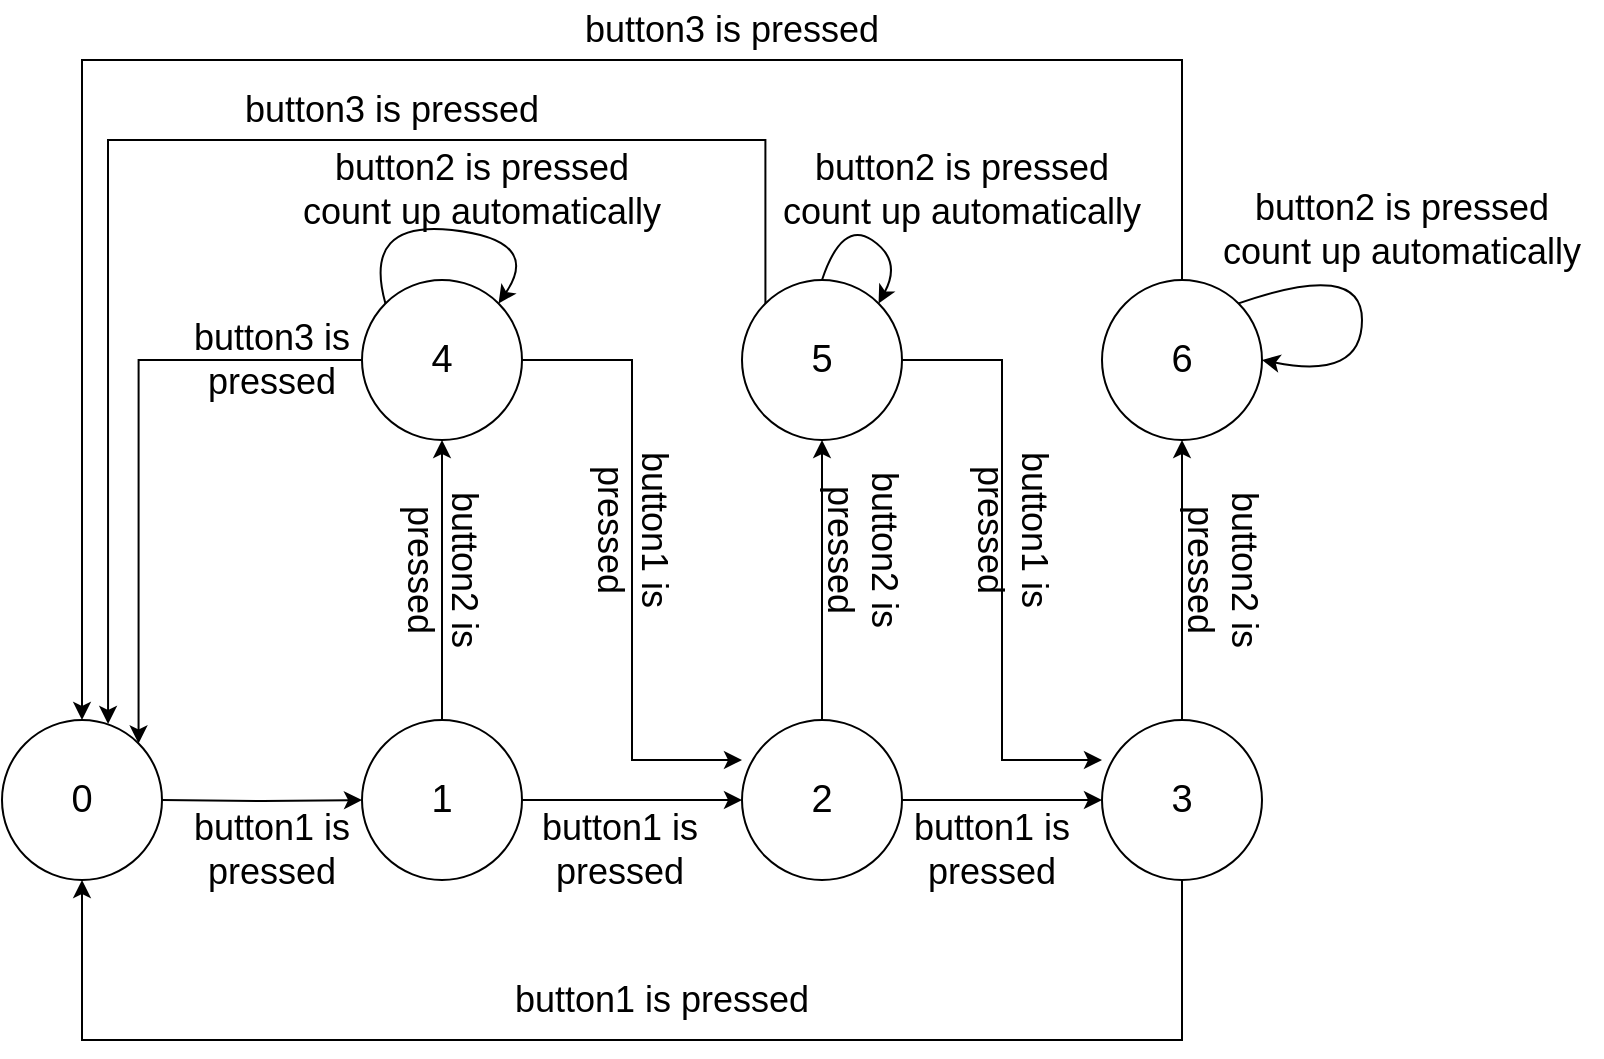 <mxfile version="20.5.1" type="device"><diagram id="eUgylZv3VesND6wrRD9j" name="Trang-1"><mxGraphModel dx="868" dy="450" grid="1" gridSize="10" guides="1" tooltips="1" connect="1" arrows="1" fold="1" page="1" pageScale="1" pageWidth="827" pageHeight="1169" math="0" shadow="0"><root><mxCell id="0"/><mxCell id="1" parent="0"/><mxCell id="8JgK1RfLmqm6xcNE0iCC-1" value="" style="ellipse;whiteSpace=wrap;html=1;aspect=fixed;" parent="1" vertex="1"><mxGeometry x="60" y="460" width="80" height="80" as="geometry"/></mxCell><mxCell id="6sK4JUuQUpLJm-OcTt5P-4" style="edgeStyle=orthogonalEdgeStyle;rounded=0;orthogonalLoop=1;jettySize=auto;html=1;exitX=0.5;exitY=0;exitDx=0;exitDy=0;entryX=0.5;entryY=1;entryDx=0;entryDy=0;" edge="1" parent="1" source="8JgK1RfLmqm6xcNE0iCC-2" target="8JgK1RfLmqm6xcNE0iCC-5"><mxGeometry relative="1" as="geometry"/></mxCell><mxCell id="8JgK1RfLmqm6xcNE0iCC-2" value="" style="ellipse;whiteSpace=wrap;html=1;aspect=fixed;" parent="1" vertex="1"><mxGeometry x="240" y="460" width="80" height="80" as="geometry"/></mxCell><mxCell id="6sK4JUuQUpLJm-OcTt5P-5" style="edgeStyle=orthogonalEdgeStyle;rounded=0;orthogonalLoop=1;jettySize=auto;html=1;exitX=0.5;exitY=0;exitDx=0;exitDy=0;entryX=0.5;entryY=1;entryDx=0;entryDy=0;" edge="1" parent="1" source="8JgK1RfLmqm6xcNE0iCC-3" target="8JgK1RfLmqm6xcNE0iCC-16"><mxGeometry relative="1" as="geometry"/></mxCell><mxCell id="8JgK1RfLmqm6xcNE0iCC-3" value="" style="ellipse;whiteSpace=wrap;html=1;aspect=fixed;" parent="1" vertex="1"><mxGeometry x="430" y="460" width="80" height="80" as="geometry"/></mxCell><mxCell id="6sK4JUuQUpLJm-OcTt5P-3" style="edgeStyle=orthogonalEdgeStyle;rounded=0;orthogonalLoop=1;jettySize=auto;html=1;exitX=0.5;exitY=1;exitDx=0;exitDy=0;entryX=0.5;entryY=1;entryDx=0;entryDy=0;" edge="1" parent="1" source="8JgK1RfLmqm6xcNE0iCC-4" target="8JgK1RfLmqm6xcNE0iCC-1"><mxGeometry relative="1" as="geometry"><mxPoint x="100" y="650" as="targetPoint"/><Array as="points"><mxPoint x="650" y="620"/><mxPoint x="100" y="620"/></Array></mxGeometry></mxCell><mxCell id="8JgK1RfLmqm6xcNE0iCC-4" value="" style="ellipse;whiteSpace=wrap;html=1;aspect=fixed;" parent="1" vertex="1"><mxGeometry x="610" y="460" width="80" height="80" as="geometry"/></mxCell><mxCell id="6sK4JUuQUpLJm-OcTt5P-7" style="edgeStyle=orthogonalEdgeStyle;rounded=0;orthogonalLoop=1;jettySize=auto;html=1;exitX=1;exitY=0.5;exitDx=0;exitDy=0;entryX=0;entryY=0.25;entryDx=0;entryDy=0;entryPerimeter=0;" edge="1" parent="1" source="8JgK1RfLmqm6xcNE0iCC-5" target="8JgK1RfLmqm6xcNE0iCC-3"><mxGeometry relative="1" as="geometry"/></mxCell><mxCell id="6sK4JUuQUpLJm-OcTt5P-13" style="edgeStyle=orthogonalEdgeStyle;rounded=0;orthogonalLoop=1;jettySize=auto;html=1;exitX=0;exitY=0.5;exitDx=0;exitDy=0;entryX=1;entryY=0;entryDx=0;entryDy=0;" edge="1" parent="1" source="8JgK1RfLmqm6xcNE0iCC-5" target="8JgK1RfLmqm6xcNE0iCC-1"><mxGeometry relative="1" as="geometry"/></mxCell><mxCell id="8JgK1RfLmqm6xcNE0iCC-5" value="" style="ellipse;whiteSpace=wrap;html=1;aspect=fixed;" parent="1" vertex="1"><mxGeometry x="240" y="240" width="80" height="80" as="geometry"/></mxCell><mxCell id="8JgK1RfLmqm6xcNE0iCC-13" value="" style="endArrow=classic;html=1;rounded=0;exitX=1;exitY=0.5;exitDx=0;exitDy=0;entryX=0;entryY=0.5;entryDx=0;entryDy=0;" parent="1" source="8JgK1RfLmqm6xcNE0iCC-2" target="8JgK1RfLmqm6xcNE0iCC-3" edge="1"><mxGeometry width="50" height="50" relative="1" as="geometry"><mxPoint x="460" y="560" as="sourcePoint"/><mxPoint x="510" y="510" as="targetPoint"/></mxGeometry></mxCell><mxCell id="8JgK1RfLmqm6xcNE0iCC-14" value="" style="endArrow=classic;html=1;rounded=0;entryX=0;entryY=0.5;entryDx=0;entryDy=0;exitX=1;exitY=0.5;exitDx=0;exitDy=0;" parent="1" source="8JgK1RfLmqm6xcNE0iCC-3" target="8JgK1RfLmqm6xcNE0iCC-4" edge="1"><mxGeometry width="50" height="50" relative="1" as="geometry"><mxPoint x="510" y="510" as="sourcePoint"/><mxPoint x="510" y="510" as="targetPoint"/><Array as="points"><mxPoint x="560" y="500"/></Array></mxGeometry></mxCell><mxCell id="6sK4JUuQUpLJm-OcTt5P-8" style="edgeStyle=orthogonalEdgeStyle;rounded=0;orthogonalLoop=1;jettySize=auto;html=1;exitX=1;exitY=0.5;exitDx=0;exitDy=0;entryX=0;entryY=0.25;entryDx=0;entryDy=0;entryPerimeter=0;" edge="1" parent="1" source="8JgK1RfLmqm6xcNE0iCC-16" target="8JgK1RfLmqm6xcNE0iCC-4"><mxGeometry relative="1" as="geometry"/></mxCell><mxCell id="6sK4JUuQUpLJm-OcTt5P-21" style="edgeStyle=orthogonalEdgeStyle;rounded=0;orthogonalLoop=1;jettySize=auto;html=1;exitX=0;exitY=0;exitDx=0;exitDy=0;entryX=0.663;entryY=0.025;entryDx=0;entryDy=0;entryPerimeter=0;fontSize=18;" edge="1" parent="1" source="8JgK1RfLmqm6xcNE0iCC-16" target="8JgK1RfLmqm6xcNE0iCC-1"><mxGeometry relative="1" as="geometry"><Array as="points"><mxPoint x="442" y="170"/><mxPoint x="113" y="170"/></Array></mxGeometry></mxCell><mxCell id="8JgK1RfLmqm6xcNE0iCC-16" value="" style="ellipse;whiteSpace=wrap;html=1;aspect=fixed;" parent="1" vertex="1"><mxGeometry x="430" y="240" width="80" height="80" as="geometry"/></mxCell><mxCell id="6sK4JUuQUpLJm-OcTt5P-11" style="edgeStyle=orthogonalEdgeStyle;rounded=0;orthogonalLoop=1;jettySize=auto;html=1;exitX=0.5;exitY=0;exitDx=0;exitDy=0;entryX=0.5;entryY=0;entryDx=0;entryDy=0;" edge="1" parent="1" source="8JgK1RfLmqm6xcNE0iCC-17" target="8JgK1RfLmqm6xcNE0iCC-1"><mxGeometry relative="1" as="geometry"><Array as="points"><mxPoint x="650" y="130"/><mxPoint x="100" y="130"/></Array></mxGeometry></mxCell><mxCell id="8JgK1RfLmqm6xcNE0iCC-17" value="" style="ellipse;whiteSpace=wrap;html=1;aspect=fixed;" parent="1" vertex="1"><mxGeometry x="610" y="240" width="80" height="80" as="geometry"/></mxCell><mxCell id="8JgK1RfLmqm6xcNE0iCC-19" value="" style="endArrow=classic;html=1;rounded=0;exitX=0.5;exitY=0;exitDx=0;exitDy=0;entryX=0.5;entryY=1;entryDx=0;entryDy=0;" parent="1" source="8JgK1RfLmqm6xcNE0iCC-4" target="8JgK1RfLmqm6xcNE0iCC-17" edge="1"><mxGeometry width="50" height="50" relative="1" as="geometry"><mxPoint x="430" y="420" as="sourcePoint"/><mxPoint x="480" y="370" as="targetPoint"/></mxGeometry></mxCell><mxCell id="8JgK1RfLmqm6xcNE0iCC-39" style="edgeStyle=orthogonalEdgeStyle;rounded=0;orthogonalLoop=1;jettySize=auto;html=1;entryX=0;entryY=0.5;entryDx=0;entryDy=0;fontSize=18;" parent="1" target="8JgK1RfLmqm6xcNE0iCC-2" edge="1"><mxGeometry relative="1" as="geometry"><mxPoint x="140" y="500" as="sourcePoint"/></mxGeometry></mxCell><mxCell id="8JgK1RfLmqm6xcNE0iCC-27" value="&lt;font style=&quot;font-size: 19px;&quot;&gt;0&lt;/font&gt;" style="text;html=1;strokeColor=none;fillColor=none;align=center;verticalAlign=middle;whiteSpace=wrap;rounded=0;" parent="1" vertex="1"><mxGeometry x="70" y="485" width="60" height="30" as="geometry"/></mxCell><mxCell id="8JgK1RfLmqm6xcNE0iCC-28" value="1" style="text;html=1;strokeColor=none;fillColor=none;align=center;verticalAlign=middle;whiteSpace=wrap;rounded=0;fontSize=19;" parent="1" vertex="1"><mxGeometry x="250" y="485" width="60" height="30" as="geometry"/></mxCell><mxCell id="8JgK1RfLmqm6xcNE0iCC-29" value="2" style="text;html=1;strokeColor=none;fillColor=none;align=center;verticalAlign=middle;whiteSpace=wrap;rounded=0;fontSize=19;" parent="1" vertex="1"><mxGeometry x="440" y="485" width="60" height="30" as="geometry"/></mxCell><mxCell id="8JgK1RfLmqm6xcNE0iCC-30" value="3" style="text;html=1;strokeColor=none;fillColor=none;align=center;verticalAlign=middle;whiteSpace=wrap;rounded=0;fontSize=19;" parent="1" vertex="1"><mxGeometry x="620" y="485" width="60" height="30" as="geometry"/></mxCell><mxCell id="8JgK1RfLmqm6xcNE0iCC-31" value="4" style="text;html=1;strokeColor=none;fillColor=none;align=center;verticalAlign=middle;whiteSpace=wrap;rounded=0;fontSize=19;" parent="1" vertex="1"><mxGeometry x="250" y="265" width="60" height="30" as="geometry"/></mxCell><mxCell id="8JgK1RfLmqm6xcNE0iCC-32" value="5" style="text;html=1;strokeColor=none;fillColor=none;align=center;verticalAlign=middle;whiteSpace=wrap;rounded=0;fontSize=19;" parent="1" vertex="1"><mxGeometry x="440" y="265" width="60" height="30" as="geometry"/></mxCell><mxCell id="8JgK1RfLmqm6xcNE0iCC-33" value="6" style="text;html=1;strokeColor=none;fillColor=none;align=center;verticalAlign=middle;whiteSpace=wrap;rounded=0;fontSize=19;" parent="1" vertex="1"><mxGeometry x="620" y="265" width="60" height="30" as="geometry"/></mxCell><mxCell id="8JgK1RfLmqm6xcNE0iCC-40" value="button1 is pressed" style="text;html=1;strokeColor=none;fillColor=none;align=center;verticalAlign=middle;whiteSpace=wrap;rounded=0;fontSize=18;" parent="1" vertex="1"><mxGeometry x="150" y="510" width="90" height="30" as="geometry"/></mxCell><mxCell id="8JgK1RfLmqm6xcNE0iCC-41" value="button1 is pressed" style="text;html=1;strokeColor=none;fillColor=none;align=center;verticalAlign=middle;whiteSpace=wrap;rounded=0;fontSize=18;" parent="1" vertex="1"><mxGeometry x="324" y="510" width="90" height="30" as="geometry"/></mxCell><mxCell id="8JgK1RfLmqm6xcNE0iCC-42" value="button1 is pressed" style="text;html=1;strokeColor=none;fillColor=none;align=center;verticalAlign=middle;whiteSpace=wrap;rounded=0;fontSize=18;" parent="1" vertex="1"><mxGeometry x="510" y="510" width="90" height="30" as="geometry"/></mxCell><mxCell id="8JgK1RfLmqm6xcNE0iCC-46" value="button1 is pressed" style="text;html=1;strokeColor=none;fillColor=none;align=center;verticalAlign=middle;whiteSpace=wrap;rounded=0;fontSize=18;" parent="1" vertex="1"><mxGeometry x="310" y="585" width="160" height="30" as="geometry"/></mxCell><mxCell id="6sK4JUuQUpLJm-OcTt5P-14" value="&lt;font style=&quot;font-size: 18px;&quot;&gt;button2 is pressed&lt;/font&gt;" style="text;html=1;strokeColor=none;fillColor=none;align=center;verticalAlign=middle;whiteSpace=wrap;rounded=0;rotation=90;" vertex="1" parent="1"><mxGeometry x="230" y="370" width="100" height="30" as="geometry"/></mxCell><mxCell id="6sK4JUuQUpLJm-OcTt5P-17" value="" style="curved=1;endArrow=classic;html=1;rounded=0;fontSize=18;exitX=0;exitY=0;exitDx=0;exitDy=0;entryX=1;entryY=0;entryDx=0;entryDy=0;" edge="1" parent="1" source="8JgK1RfLmqm6xcNE0iCC-5" target="8JgK1RfLmqm6xcNE0iCC-5"><mxGeometry width="50" height="50" relative="1" as="geometry"><mxPoint x="390" y="340" as="sourcePoint"/><mxPoint x="440" y="290" as="targetPoint"/><Array as="points"><mxPoint x="240" y="210"/><mxPoint x="330" y="220"/></Array></mxGeometry></mxCell><mxCell id="6sK4JUuQUpLJm-OcTt5P-18" value="&lt;font style=&quot;font-size: 18px;&quot;&gt;button2 is pressed&lt;/font&gt;" style="text;html=1;strokeColor=none;fillColor=none;align=center;verticalAlign=middle;whiteSpace=wrap;rounded=0;rotation=90;" vertex="1" parent="1"><mxGeometry x="440" y="360" width="100" height="30" as="geometry"/></mxCell><mxCell id="6sK4JUuQUpLJm-OcTt5P-19" value="&lt;font style=&quot;font-size: 18px;&quot;&gt;button2 is pressed&lt;/font&gt;" style="text;html=1;strokeColor=none;fillColor=none;align=center;verticalAlign=middle;whiteSpace=wrap;rounded=0;rotation=90;" vertex="1" parent="1"><mxGeometry x="620" y="370" width="100" height="30" as="geometry"/></mxCell><mxCell id="6sK4JUuQUpLJm-OcTt5P-22" value="" style="curved=1;endArrow=classic;html=1;rounded=0;fontSize=18;exitX=0.5;exitY=0;exitDx=0;exitDy=0;entryX=1;entryY=0;entryDx=0;entryDy=0;" edge="1" parent="1" source="8JgK1RfLmqm6xcNE0iCC-16" target="8JgK1RfLmqm6xcNE0iCC-16"><mxGeometry width="50" height="50" relative="1" as="geometry"><mxPoint x="390" y="340" as="sourcePoint"/><mxPoint x="440" y="290" as="targetPoint"/><Array as="points"><mxPoint x="480" y="210"/><mxPoint x="510" y="230"/></Array></mxGeometry></mxCell><mxCell id="6sK4JUuQUpLJm-OcTt5P-23" value="" style="curved=1;endArrow=classic;html=1;rounded=0;fontSize=18;exitX=1;exitY=0;exitDx=0;exitDy=0;entryX=1;entryY=0.5;entryDx=0;entryDy=0;" edge="1" parent="1" source="8JgK1RfLmqm6xcNE0iCC-17" target="8JgK1RfLmqm6xcNE0iCC-17"><mxGeometry width="50" height="50" relative="1" as="geometry"><mxPoint x="480" y="250" as="sourcePoint"/><mxPoint x="508.284" y="261.716" as="targetPoint"/><Array as="points"><mxPoint x="740" y="230"/><mxPoint x="740" y="290"/></Array></mxGeometry></mxCell><mxCell id="6sK4JUuQUpLJm-OcTt5P-24" value="button3&amp;nbsp;is pressed" style="text;html=1;strokeColor=none;fillColor=none;align=center;verticalAlign=middle;whiteSpace=wrap;rounded=0;fontSize=18;" vertex="1" parent="1"><mxGeometry x="330" y="100" width="190" height="30" as="geometry"/></mxCell><mxCell id="6sK4JUuQUpLJm-OcTt5P-25" value="button3&amp;nbsp;is pressed" style="text;html=1;strokeColor=none;fillColor=none;align=center;verticalAlign=middle;whiteSpace=wrap;rounded=0;fontSize=18;" vertex="1" parent="1"><mxGeometry x="160" y="140" width="190" height="30" as="geometry"/></mxCell><mxCell id="6sK4JUuQUpLJm-OcTt5P-29" value="button3&amp;nbsp;is pressed" style="text;html=1;strokeColor=none;fillColor=none;align=center;verticalAlign=middle;whiteSpace=wrap;rounded=0;fontSize=18;" vertex="1" parent="1"><mxGeometry x="140" y="265" width="110" height="30" as="geometry"/></mxCell><mxCell id="6sK4JUuQUpLJm-OcTt5P-30" value="&lt;font style=&quot;font-size: 18px;&quot;&gt;button2 is pressed&lt;br&gt;count up automatically&lt;br&gt;&lt;/font&gt;" style="text;html=1;strokeColor=none;fillColor=none;align=center;verticalAlign=middle;whiteSpace=wrap;rounded=0;rotation=0;" vertex="1" parent="1"><mxGeometry x="200" y="180" width="200" height="30" as="geometry"/></mxCell><mxCell id="6sK4JUuQUpLJm-OcTt5P-31" value="&lt;font style=&quot;font-size: 18px;&quot;&gt;button2 is pressed&lt;br&gt;count up automatically&lt;br&gt;&lt;/font&gt;" style="text;html=1;strokeColor=none;fillColor=none;align=center;verticalAlign=middle;whiteSpace=wrap;rounded=0;rotation=0;" vertex="1" parent="1"><mxGeometry x="440" y="180" width="200" height="30" as="geometry"/></mxCell><mxCell id="6sK4JUuQUpLJm-OcTt5P-32" value="&lt;font style=&quot;font-size: 18px;&quot;&gt;button2 is pressed&lt;br&gt;count up automatically&lt;br&gt;&lt;/font&gt;" style="text;html=1;strokeColor=none;fillColor=none;align=center;verticalAlign=middle;whiteSpace=wrap;rounded=0;rotation=0;" vertex="1" parent="1"><mxGeometry x="660" y="200" width="200" height="30" as="geometry"/></mxCell><mxCell id="6sK4JUuQUpLJm-OcTt5P-33" value="button1 is pressed" style="text;html=1;strokeColor=none;fillColor=none;align=center;verticalAlign=middle;whiteSpace=wrap;rounded=0;fontSize=18;rotation=90;" vertex="1" parent="1"><mxGeometry x="330" y="350" width="90" height="30" as="geometry"/></mxCell><mxCell id="6sK4JUuQUpLJm-OcTt5P-34" value="button1 is pressed" style="text;html=1;strokeColor=none;fillColor=none;align=center;verticalAlign=middle;whiteSpace=wrap;rounded=0;fontSize=18;rotation=90;" vertex="1" parent="1"><mxGeometry x="520" y="350" width="90" height="30" as="geometry"/></mxCell></root></mxGraphModel></diagram></mxfile>